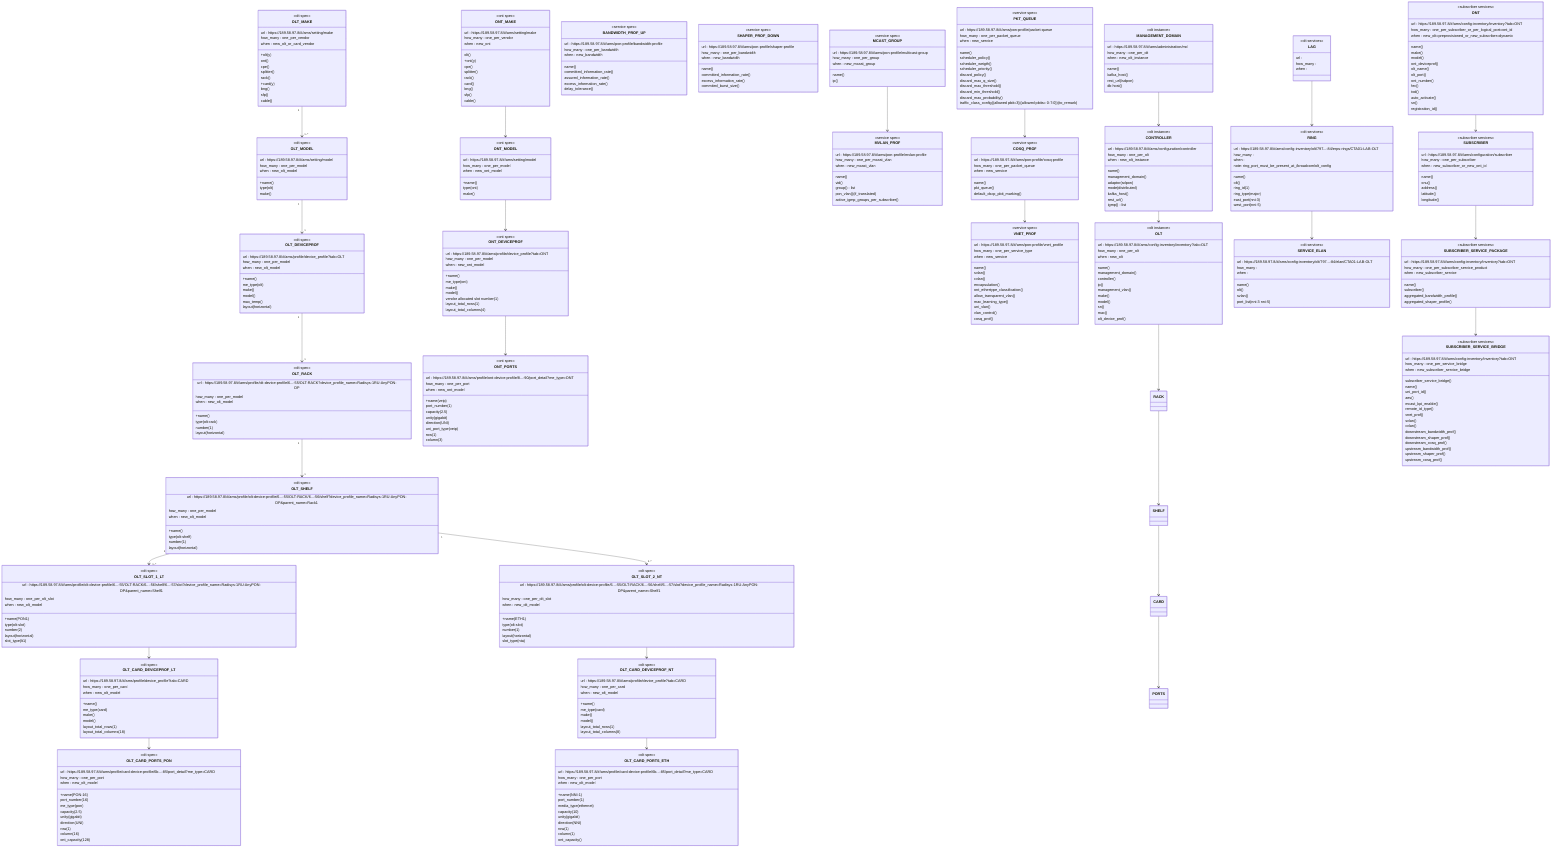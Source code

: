 classDiagram

%% OBB - App Stack - 01 - Olt spec
%% Draft - Nickel - 24/06/21






%% OLT SPECIFICATION 

    class OLT_MAKE{
        <<olt spec>>
        url : https://189.58.97.8/#/ams/setting/make
        how_many : one_per_vendor
        when : new_olt_or_card_vendor

        +olt(y)
        ont()
        cpe()
        splitter()
        rack()
        +card(y)
        bng()
        sfp()
        cable()
    }

    class OLT_MODEL{
        <<olt spec>>
        url : https://189.58.97.8/#/ams/setting/model
        how_many : one_per_model
        when : new_olt_model

        +name()
        type(olt)
        make()
    }

    class OLT_DEVICEPROF{
        <<olt spec>>
        url : https://189.58.97.8/#/ams/profile/device_profile?tab=OLT
        how_many : one_per_model
        when : new_olt_model

        +name()
        me_type(olt)
        make()
        model()
        max_temp()
        layout(horizontal)
    }
   
    class OLT_RACK{
        <<olt spec>>
        url : https://189.58.97.8/#/ams/profile/olt-device-profile/6...-55/OLT-RACK?device_profile_name=Radisys-1RU-AnyPON-DP
        how_many : one_per_model
        when : new_olt_model

        +name()
        type(olt-rack)
        number(1)
        layout(horizontal)
    }

    class OLT_SHELF{
        <<olt spec>>
        url : https://189.58.97.8/#/ams/profile/olt-device-profile/6...-55/OLT-RACK/6...-56/shelf?device_profile_name=Radisys-1RU-AnyPON-DP&parent_name=Rack1
        how_many : one_per_model
        when : new_olt_model

        +name()
        type(olt-shelf)
        number(1)
        layout(horizontal)
    }

    class OLT_SLOT_1_LT{
        <<olt spec>>
        url : https://189.58.97.8/#/ams/profile/olt-device-profile/6...-55/OLT-RACK/6...-56/shelf/6...-57/slot?device_profile_name=Radisys-1RU-AnyPON-DP&parent_name=Shelf1
        how_many : one_per_olt_slot
        when : new_olt_model

        +name(PON1)
        type(olt-slot)
        number(2)
        layout(horizontal)
        slot_type(lt1)
    }

    class OLT_SLOT_2_NT{
        <<olt spec>>
        url : https://189.58.97.8/#/ams/profile/olt-device-profile/6...-55/OLT-RACK/6...-56/shelf/6...-57/slot?device_profile_name=Radisys-1RU-AnyPON-DP&parent_name=Shelf1 
        how_many : one_per_olt_slot
        when : new_olt_model

        +name(ETH1)
        type(olt-slot)
        number(1)
        layout(horizontal)
        slot_type(nta)
    }

    class OLT_CARD_DEVICEPROF_LT{
        <<olt spec>>
        url : https://189.58.97.8/#/ams/profile/device_profile?tab=CARD
        how_many : one_per_card
        when : new_olt_model

        +name()
        me_type(card)
        make()
        model()
        layout_total_rows(1)
        layout_total_columns(18)
    }

    class OLT_CARD_PORTS_PON{
        <<olt spec>>
        url : https://189.58.97.8/#/ams/profile/card-device-profile/6b...-85/port_detail?me_type=CARD
        how_many : one_per_port
        when : new_olt_model

        +name(PON-16)
        port_number(16)
        me_type(pon)
        capacity(2.5)
        unity(gigabit)
        direction(UNI)
        row(1)
        column(16)
        ont_capacity(128)
    }

   class OLT_CARD_DEVICEPROF_NT{
        <<olt spec>>
        url : https://189.58.97.8/#/ams/profile/device_profile?tab=CARD
        how_many : one_per_card
        when : new_olt_model

        +name()
        me_type(card)
        make()
        model()
        layout_total_rows(1)
        layout_total_columns(8)
    }

    class OLT_CARD_PORTS_ETH{
        <<olt spec>>
        url : https://189.58.97.8/#/ams/profile/card-device-profile/6b...-85/port_detail?me_type=CARD
        how_many : one_per_port
        when : new_olt_model

        +name(NNI-1)
        port_number(1)
        media_type(ethernet)
        capacity(10)
        unity(gigabit)
        direction(NNI)
        row(1)
        column(1)
        ont_capacity()
    }

OLT_MAKE "1"-->"1..*" OLT_MODEL
OLT_MODEL "1"-->"1" OLT_DEVICEPROF
OLT_DEVICEPROF "1"-->"1" OLT_RACK
OLT_RACK "1"-->"1" OLT_SHELF
OLT_SHELF "1"-->"1..*"OLT_SLOT_1_LT
OLT_SHELF "1"-->"1..*" OLT_SLOT_2_NT

OLT_SLOT_1_LT --> OLT_CARD_DEVICEPROF_LT
OLT_CARD_DEVICEPROF_LT --> OLT_CARD_PORTS_PON

OLT_SLOT_2_NT --> OLT_CARD_DEVICEPROF_NT
OLT_CARD_DEVICEPROF_NT --> OLT_CARD_PORTS_ETH


%% ONT SPECIFICATION

    class ONT_MAKE{
        <<ont spec>>
        url : https://189.58.97.8/#/ams/setting/make
        how_many : one_per_vendor
        when : new_ont

        olt()
        +ont(y)
        cpe()
        splitter()
        rack()
        card()
        bng()
        sfp()
        cable()
    }

    class ONT_MODEL{
        <<ont spec>>
        url : https://189.58.97.8/#/ams/setting/model
        how_many : one_per_model
        when : new_ont_model

        +name()
        type(ont)
        make()
    }

    class ONT_DEVICEPROF{
        <<ont spec>>
        url : https://189.58.97.8/#/ams/profile/device_profile?tab=ONT
        how_many : one_per_model
        when : new_ont_model

        +name()
        me_type(ont)
        make()
        model()
        vendor allocated slot number(1)
        layout_total_rows(1)
        layout_total_columns(4)
    }
   
    class ONT_PORTS{
        <<ont spec>>
        url : https://189.58.97.8/#/ams/profile/ont-device-profile/8...-90/port_detail?me_type=ONT
        how_many : one_per_port
        when : new_ont_model

        +name(veip)
        port_number(1)
        capacity(2.5)
        unity(gigabit)
        direction(UNI)
        uni_port_type(veip)
        row(1)
        column(3)
    }

ONT_MAKE --> ONT_MODEL
ONT_MODEL --> ONT_DEVICEPROF
ONT_DEVICEPROF --> ONT_PORTS


%% SERVICES SPECIFICATION 

    class BANDWIDTH_PROF_UP{
        <<service spec>>
        url : https://189.58.97.8/#/ams/pon-profile/bandwidth-profile
        how_many : one_per_bandwidth
        when : new_bandwidth

        name()
        committed_information_rate()
        assured_information_rate()
        excess_information_rate()
        delay_tolerance()
    }

    class SHAPER_PROF_DOWN{
        <<service spec>>
        url : https://189.58.97.8/#/ams/pon-profile/shaper-profile
        how_many : one_per_bandwidth
        when : new_bandwidth

        name()
        committed_information_rate()
        excess_information_rate()
        commited_burst_size()
    }

    class MCAST_GROUP{
        <<service spec>>
        url : https://189.58.97.8/#/ams/pon-profile/multicast-group
        how_many : one_per_group
        when : new_mcast_group

        name()
        ip()
    }
   
    class MVLAN_PROF{
        <<service spec>>
        url : https://189.58.97.8/#/ams/pon-profile/mvlan-profile
        how_many : one_per_mcast_vlan
        when : new_mcast_vlan

        name()
        vid()
        group() list
        pon_vlan() (if_translated)
        active_igmp_groups_per_subscriber()
    }

    class PKT_QUEUE{
        <<service spec>>
        url : https://189.58.97.8/#/ams/pon-profile/packet-queue
        how_many : one_per_packet_queue
        when : new_service

        name()
        scheduler_policy()
        scheduler_weigth()
        scheduler_priority()
        discard_policy()
        discard_max_q_size()
        discard_max_threshold()
        discard_min_threshold()
        discard_max_probability()
        traffic_class_config((allowed pbit=3)|(allowed pbits= 0-7:0)) (to_remark)
    }

    class COSQ_PROF{
        <<service spec>>
        url : https://189.58.97.8/#/ams/pon-profile/cosq-profile
        how_many : one_per_packet_queue
        when : new_service

        name()
        pkt_queue()
        default_dscp_pbit_marking()
    }

    class VNET_PROF{
        <<service spec>>
        url : https://189.58.97.8/#/ams/pon-profile/vnet_profile
        how_many : one_per_service_type
        when : new_service

        name()
        svlan()
        cvlan()
        encapsulation()
        ont_ethertype_classification()
        allow_transparent_vlan()
        mac_learning_type()
        uni_vlan()
        vlan_control()
        cosq_prof()
    }

MCAST_GROUP --> MVLAN_PROF
PKT_QUEUE --> COSQ_PROF
COSQ_PROF --> VNET_PROF

%% OLT INSTANCE DECLARATION

    class MANAGEMENT_DOMAIN{
        <<olt instance>>
        url : https\://189.58.97.8/\#/ams/administration/md
        how_many : one_per_olt
        when : new_olt_instance

        name()
        kafka_host()
        rest_url(/sdpon)
        db host()
    }

    class CONTROLLER{
        <<olt instance>>
        url : https://189.58.97.8/#/ams/configuration/controller
        how_many : one_per_olt
        when : new_olt_instance

        name()
        management_domain()
        adaptor(sdpon)
        mode(distributed)
        kafka_host()
        rest_url()
        igmp() list
    }

    class OLT{
        <<olt instance>>
        url : https://189.58.97.8/#/ams/config-inventory/inventory?tab=OLT
        how_many : one_per_olt
        when : new_olt

        name()
        management_domain()
        controller()
        ip()
        management_vlan()
        make()
        model()
        sn()
        mac()
        olt_device_prof()
    }
   
    class RACK{
   }

    class SHELF{
   }

    class CARD{
   }
    
    class PORTS{
   }

MANAGEMENT_DOMAIN --> CONTROLLER
CONTROLLER --> OLT

OLT --> RACK
RACK --> SHELF
SHELF --> CARD
CARD --> PORTS

%% OLT SERVICES DECLARATION

    class LAG{
        <<olt services>>
        url : 
        how_many : 
        when : 
    }

    class RING{
        <<olt services>>
        url : https://189.58.97.8/#/ams/config-inventory/olt/797...-84/erps-rings/CTA01-LAB-OLT
        how_many : 
        when : 
        note: ring_port_must_be_present_at_/broadcom/olt_config

        name()
        olt()
        ring_id(1)
        ring_type(major)
        east_port(nni-3)
        west_port(nni-5)
    }

    class SERVICE_ELAN{
        <<olt services>>
        url : https://189.58.97.8/#/ams/config-inventory/olt/797...-84/elan/CTA01-LAB-OLT 
        how_many : 
        when : 

        name()
        olt()
        svlan()
        port_list(nni-3 nni-5)
    }

LAG --> RING
RING --> SERVICE_ELAN

%% SUBSCRIBER DECLARATION

    class ONT{
        <<subscriber services>>
        url : https://189.58.97.8/#/ams/config-inventory/inventory?tab=ONT 
        how_many : one_per_subscriber_or_per_logical_port=ont_id
        when : new_olt=preprovisioned_or_new_subscriber=dynamic 
        name()
        make()
        model()
        ont_deviceprof()
        olt_name()
        olt_port()
        ont_number()
        fec()
        tod()
        auto_activate()
        sn()
        registration_id()
    }

    class SUBSCRIBER{
        <<subscriber services>>
        url : https://189.58.97.8/#/ams/configuration/subscriber
        how_many : one_per_subscriber
        when : new_subscriber_or_new_ont_id
        name()
        onu()
        address()
        latitude()
        longitude()
    }

    class SUBSCRIBER_SERVICE_PACKAGE{
        <<subscriber services>>
        url : https://189.58.97.8/#/ams/config-inventory/inventory?tab=ONT
        how_many : one_per_subscriber_service_product
        when : new_subscriber_service
        name()
        subscriber()
        aggregated_bandwidth_profile()
        aggregated_shaper_profile()
    }

    class SUBSCRIBER_SERVICE_BRIDGE{
        <<subscriber services>>
        url : https://189.58.97.8/#/ams/config-inventory/inventory?tab=ONT
        how_many : one_per_service_bridge
        when : new_subscriber_service_bridge
        subscriber_service_bridge()
        name()
        uni_port_id()
        aes()
        mcast_kpi_enable()
        remote_id_type()
        vnet_prof()
        svlan()
        cvlan()
        downstream_bandwidth_prof()
        downstream_shaper_prof()
        downstream_cosq_prof()
        upstream_bandwidth_prof()
        upstream_shaper_prof()
        upstream_cosq_prof()
    }

ONT --> SUBSCRIBER
SUBSCRIBER --> SUBSCRIBER_SERVICE_PACKAGE
SUBSCRIBER_SERVICE_PACKAGE --> SUBSCRIBER_SERVICE_BRIDGE
